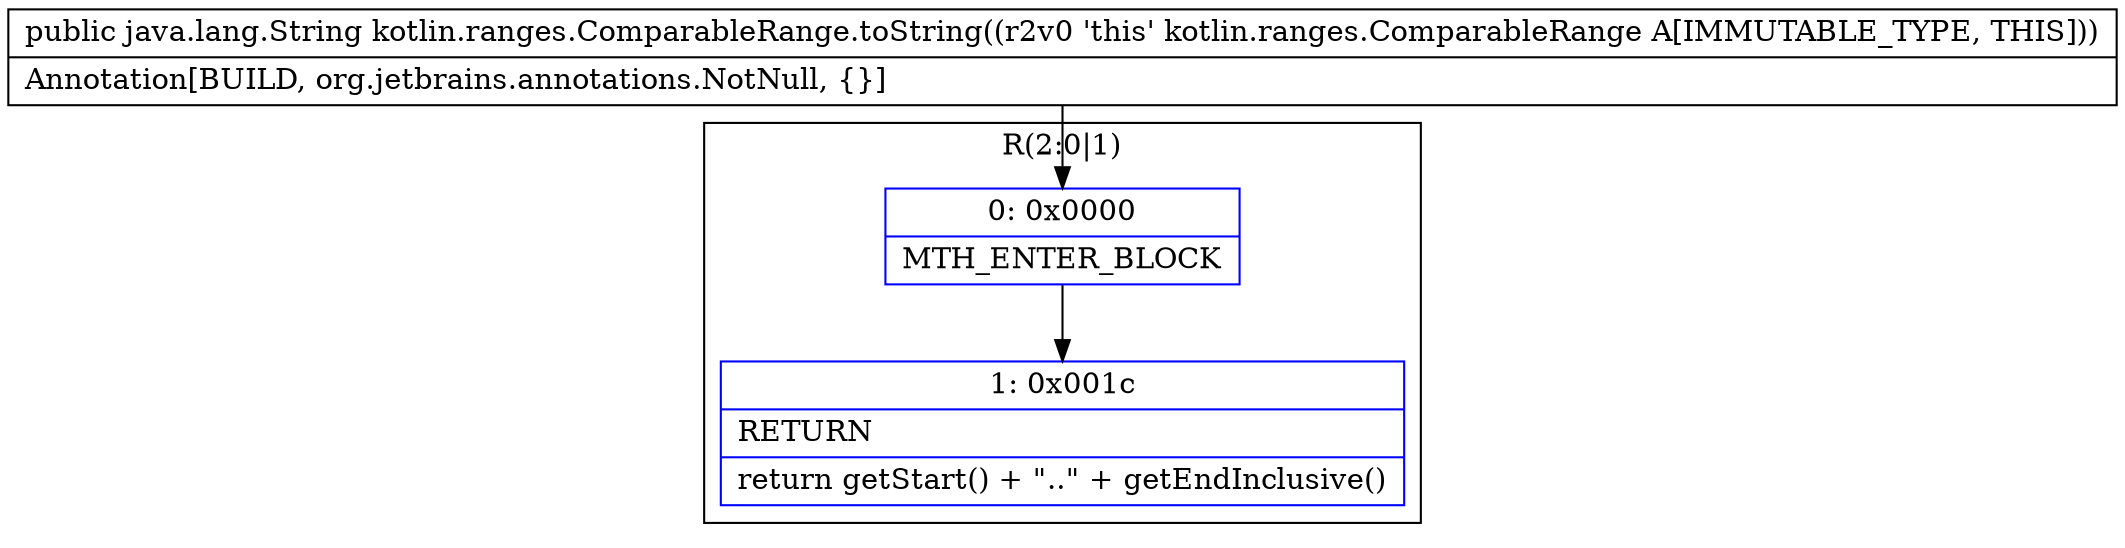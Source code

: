 digraph "CFG forkotlin.ranges.ComparableRange.toString()Ljava\/lang\/String;" {
subgraph cluster_Region_2099569444 {
label = "R(2:0|1)";
node [shape=record,color=blue];
Node_0 [shape=record,label="{0\:\ 0x0000|MTH_ENTER_BLOCK\l}"];
Node_1 [shape=record,label="{1\:\ 0x001c|RETURN\l|return getStart() + \"..\" + getEndInclusive()\l}"];
}
MethodNode[shape=record,label="{public java.lang.String kotlin.ranges.ComparableRange.toString((r2v0 'this' kotlin.ranges.ComparableRange A[IMMUTABLE_TYPE, THIS]))  | Annotation[BUILD, org.jetbrains.annotations.NotNull, \{\}]\l}"];
MethodNode -> Node_0;
Node_0 -> Node_1;
}

